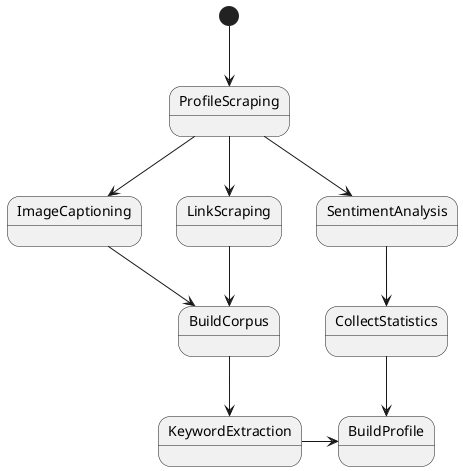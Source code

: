 @startuml

[*] --> ProfileScraping
ProfileScraping --> ImageCaptioning
ProfileScraping --> SentimentAnalysis
ProfileScraping --> LinkScraping
ImageCaptioning --> BuildCorpus
SentimentAnalysis --> CollectStatistics
LinkScraping --> BuildCorpus
BuildCorpus --> KeywordExtraction
KeywordExtraction -> BuildProfile
CollectStatistics -> BuildProfile

@enduml